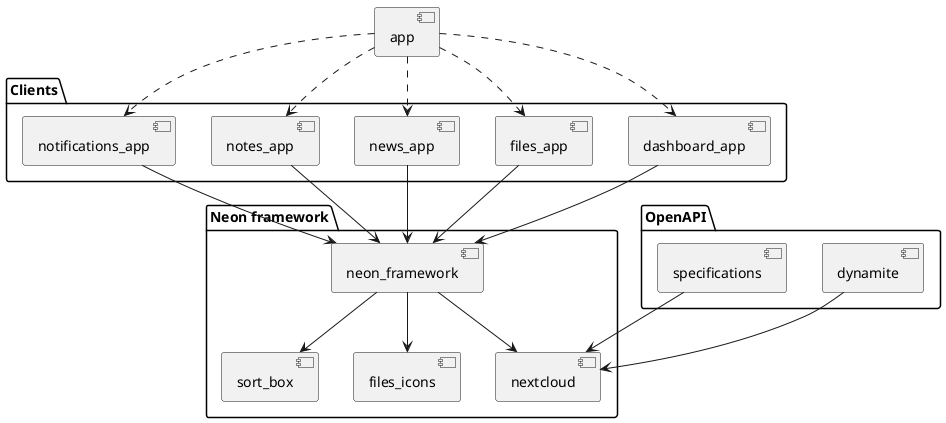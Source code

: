 @startuml architecture

package "Neon framework" {
    component neon_framework
    component nextcloud
    component sort_box
    component files_icons
}

package "Clients" {
    component dashboard_app
    component files_app
    component news_app
    component notes_app
    component notifications_app
}

package "OpenAPI" {
    component dynamite
    component specifications
}

component app

app ..> dashboard_app
app ..> files_app
app ..> news_app
app ..> notes_app
app ..> notifications_app

dashboard_app --> neon_framework
files_app --> neon_framework
news_app --> neon_framework
notes_app --> neon_framework
notifications_app --> neon_framework


neon_framework --> nextcloud
neon_framework --> sort_box
neon_framework --> files_icons

dynamite --> nextcloud
specifications --> nextcloud

@enduml

